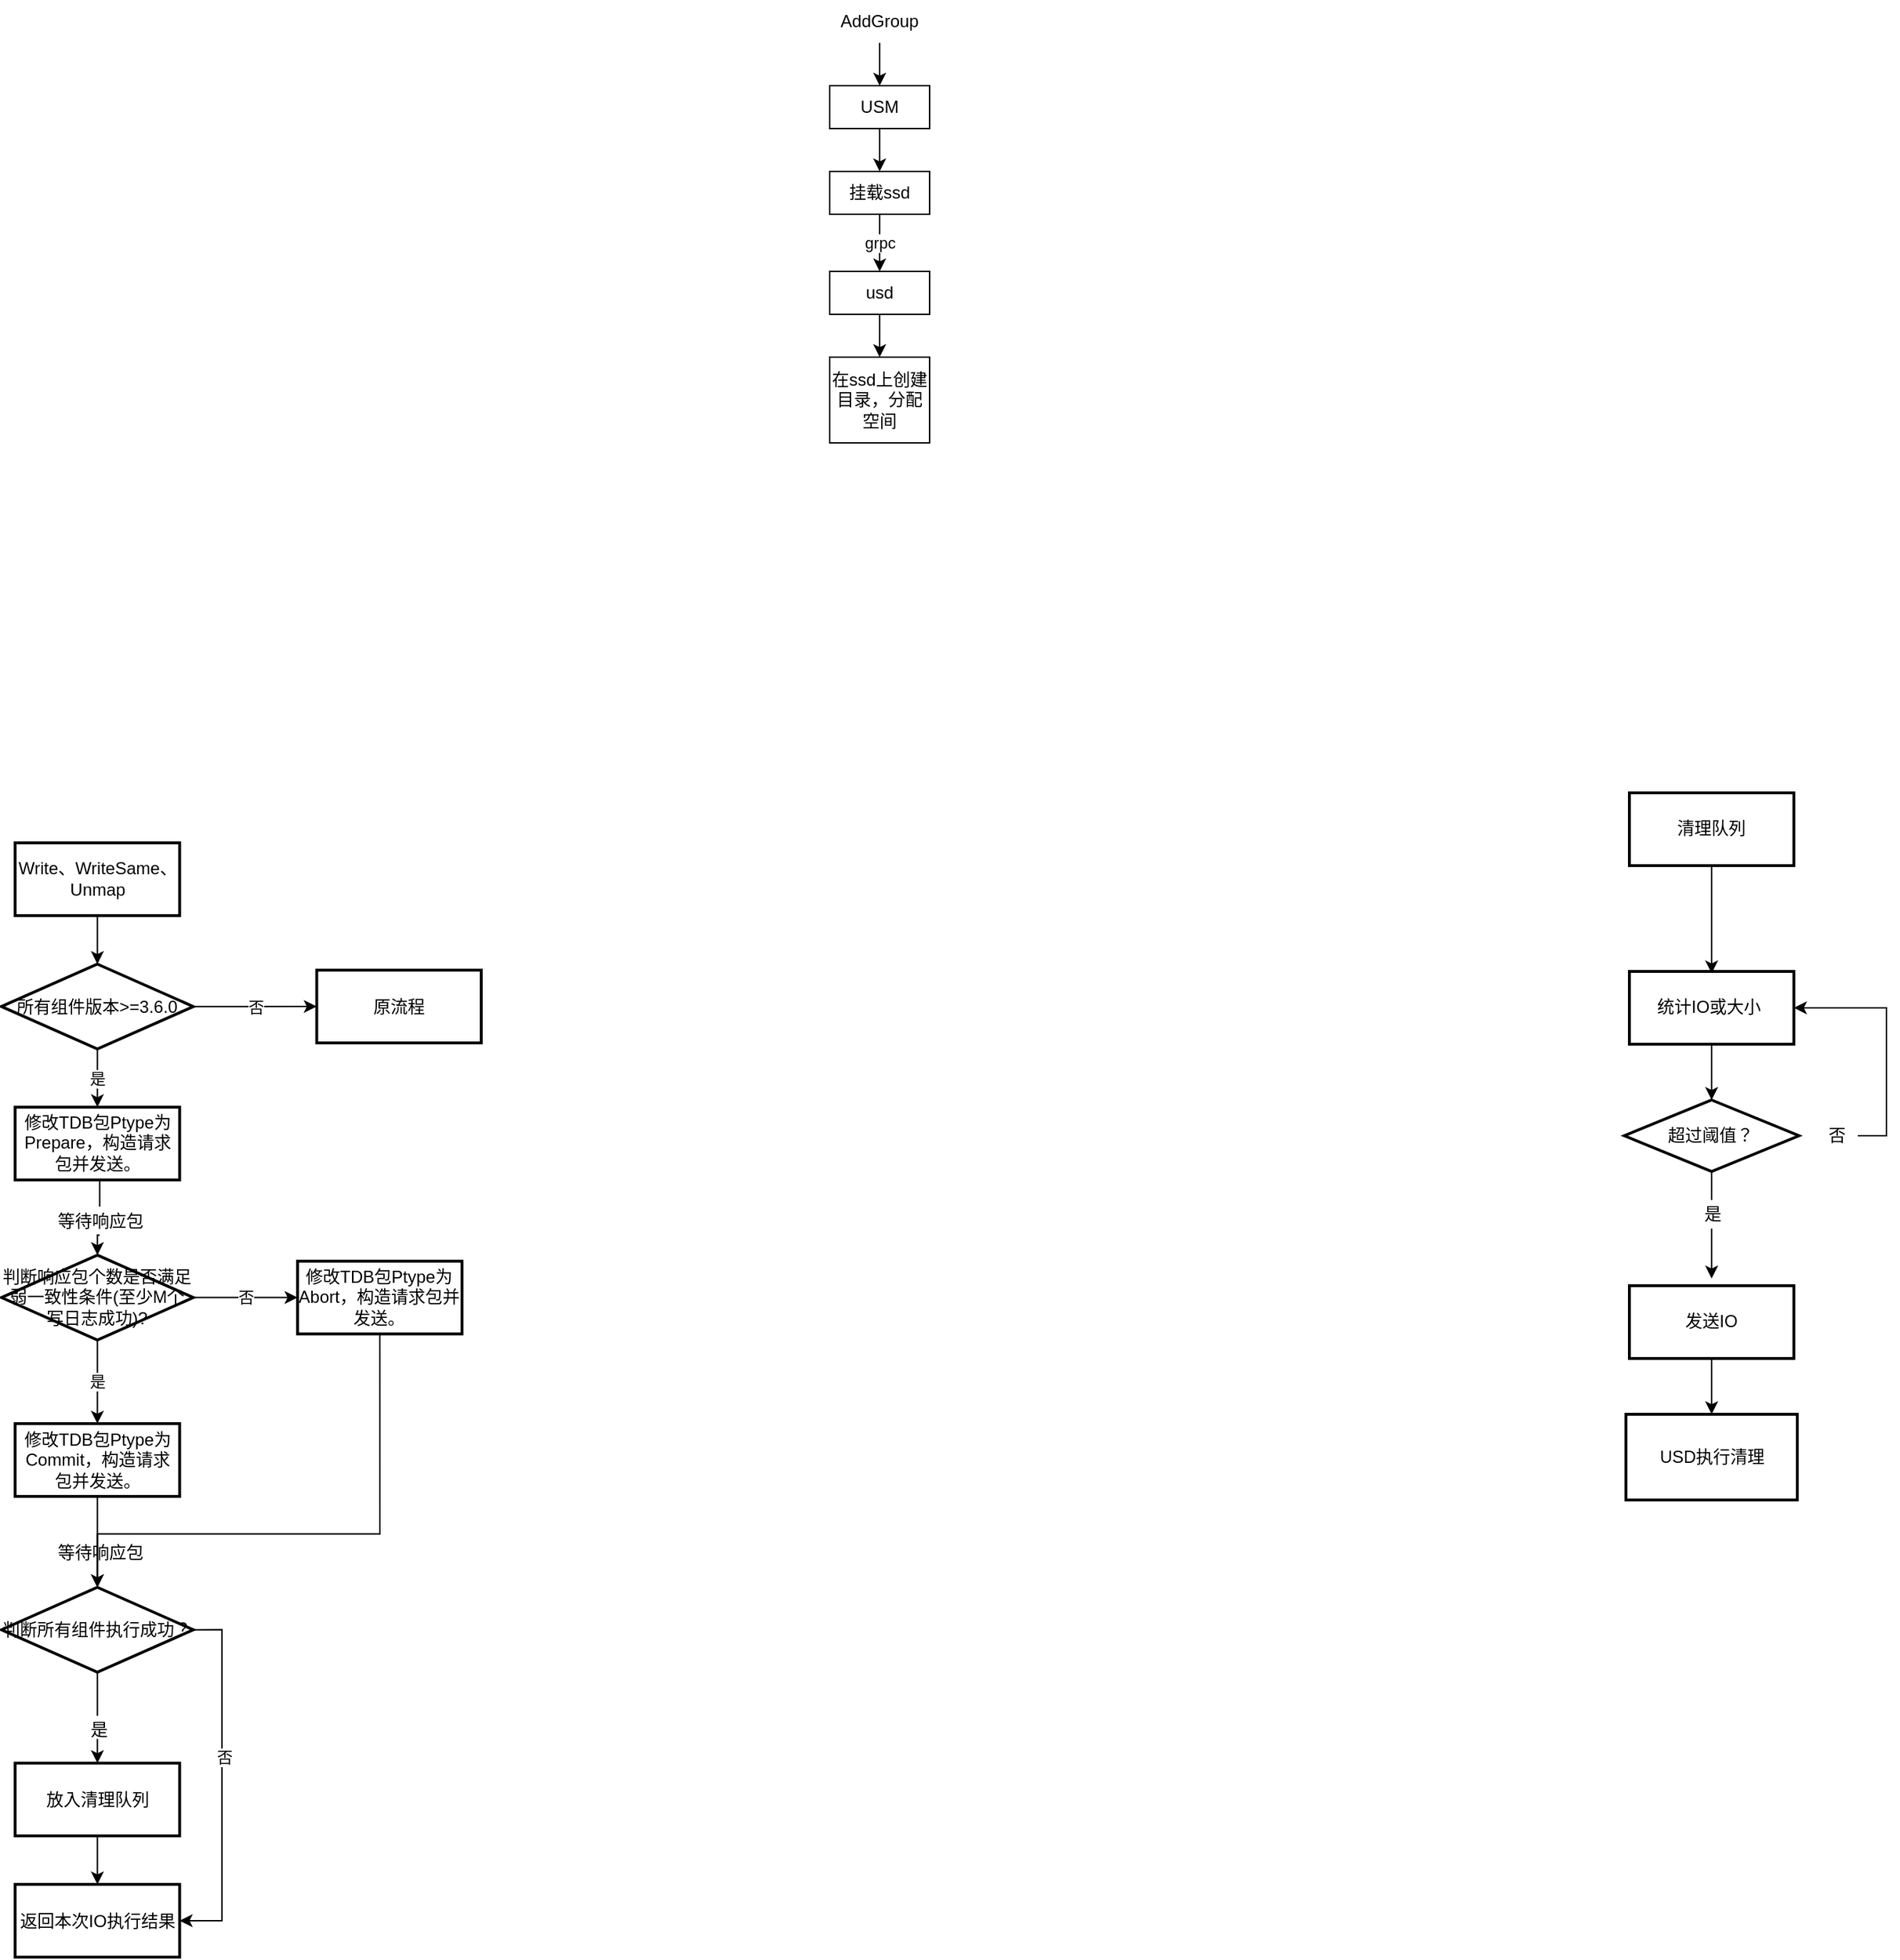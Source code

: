 <mxfile version="18.0.6" type="device"><diagram id="vLwabtiQfygSL8VdwDvr" name="第 1 页"><mxGraphModel dx="2249" dy="865" grid="1" gridSize="10" guides="1" tooltips="1" connect="1" arrows="1" fold="1" page="1" pageScale="1" pageWidth="827" pageHeight="1169" math="0" shadow="0"><root><mxCell id="0"/><mxCell id="1" parent="0"/><mxCell id="enV7iY-xmoyXP6LGAgn4-9" style="edgeStyle=orthogonalEdgeStyle;rounded=0;orthogonalLoop=1;jettySize=auto;html=1;exitX=0.5;exitY=1;exitDx=0;exitDy=0;" parent="1" source="enV7iY-xmoyXP6LGAgn4-1" target="enV7iY-xmoyXP6LGAgn4-5" edge="1"><mxGeometry relative="1" as="geometry"/></mxCell><mxCell id="enV7iY-xmoyXP6LGAgn4-1" value="USM" style="rounded=0;whiteSpace=wrap;html=1;" parent="1" vertex="1"><mxGeometry x="40" y="90" width="70" height="30" as="geometry"/></mxCell><mxCell id="enV7iY-xmoyXP6LGAgn4-4" style="edgeStyle=orthogonalEdgeStyle;rounded=0;orthogonalLoop=1;jettySize=auto;html=1;exitX=0.5;exitY=1;exitDx=0;exitDy=0;entryX=0.5;entryY=0;entryDx=0;entryDy=0;" parent="1" source="enV7iY-xmoyXP6LGAgn4-2" target="enV7iY-xmoyXP6LGAgn4-1" edge="1"><mxGeometry relative="1" as="geometry"/></mxCell><mxCell id="enV7iY-xmoyXP6LGAgn4-2" value="AddGroup" style="text;html=1;strokeColor=none;fillColor=none;align=center;verticalAlign=middle;whiteSpace=wrap;rounded=0;" parent="1" vertex="1"><mxGeometry x="45" y="30" width="60" height="30" as="geometry"/></mxCell><mxCell id="enV7iY-xmoyXP6LGAgn4-11" value="grpc" style="edgeStyle=orthogonalEdgeStyle;rounded=0;orthogonalLoop=1;jettySize=auto;html=1;exitX=0.5;exitY=1;exitDx=0;exitDy=0;entryX=0.5;entryY=0;entryDx=0;entryDy=0;" parent="1" source="enV7iY-xmoyXP6LGAgn4-5" target="enV7iY-xmoyXP6LGAgn4-10" edge="1"><mxGeometry relative="1" as="geometry"/></mxCell><mxCell id="enV7iY-xmoyXP6LGAgn4-5" value="挂载ssd" style="rounded=0;whiteSpace=wrap;html=1;" parent="1" vertex="1"><mxGeometry x="40" y="150" width="70" height="30" as="geometry"/></mxCell><mxCell id="enV7iY-xmoyXP6LGAgn4-13" style="edgeStyle=orthogonalEdgeStyle;rounded=0;orthogonalLoop=1;jettySize=auto;html=1;exitX=0.5;exitY=1;exitDx=0;exitDy=0;entryX=0.5;entryY=0;entryDx=0;entryDy=0;" parent="1" source="enV7iY-xmoyXP6LGAgn4-10" target="enV7iY-xmoyXP6LGAgn4-12" edge="1"><mxGeometry relative="1" as="geometry"/></mxCell><mxCell id="enV7iY-xmoyXP6LGAgn4-10" value="usd" style="rounded=0;whiteSpace=wrap;html=1;" parent="1" vertex="1"><mxGeometry x="40" y="220" width="70" height="30" as="geometry"/></mxCell><mxCell id="enV7iY-xmoyXP6LGAgn4-12" value="在ssd上创建目录，分配空间" style="rounded=0;whiteSpace=wrap;html=1;" parent="1" vertex="1"><mxGeometry x="40" y="280" width="70" height="60" as="geometry"/></mxCell><mxCell id="mZFd6O9Z_WeP-SeBFkrN-75" value="" style="edgeStyle=orthogonalEdgeStyle;rounded=0;orthogonalLoop=1;jettySize=auto;html=1;" parent="1" source="mZFd6O9Z_WeP-SeBFkrN-73" edge="1"><mxGeometry relative="1" as="geometry"><mxPoint x="657.6" y="711.388" as="targetPoint"/></mxGeometry></mxCell><mxCell id="mZFd6O9Z_WeP-SeBFkrN-73" value="清理队列" style="whiteSpace=wrap;html=1;strokeWidth=2;" parent="1" vertex="1"><mxGeometry x="600" y="585.0" width="115.2" height="50.925" as="geometry"/></mxCell><mxCell id="mZFd6O9Z_WeP-SeBFkrN-78" value="" style="edgeStyle=orthogonalEdgeStyle;rounded=0;orthogonalLoop=1;jettySize=auto;html=1;" parent="1" source="mZFd6O9Z_WeP-SeBFkrN-76" target="mZFd6O9Z_WeP-SeBFkrN-77" edge="1"><mxGeometry relative="1" as="geometry"/></mxCell><mxCell id="mZFd6O9Z_WeP-SeBFkrN-76" value="统计IO或大小&amp;nbsp;" style="whiteSpace=wrap;html=1;strokeWidth=2;" parent="1" vertex="1"><mxGeometry x="600" y="710.0" width="115.2" height="50.925" as="geometry"/></mxCell><mxCell id="mZFd6O9Z_WeP-SeBFkrN-82" value="" style="edgeStyle=orthogonalEdgeStyle;rounded=0;orthogonalLoop=1;jettySize=auto;html=1;startArrow=none;" parent="1" source="mZFd6O9Z_WeP-SeBFkrN-88" edge="1"><mxGeometry relative="1" as="geometry"><mxPoint x="657.6" y="925" as="targetPoint"/></mxGeometry></mxCell><mxCell id="mZFd6O9Z_WeP-SeBFkrN-84" style="edgeStyle=orthogonalEdgeStyle;rounded=0;orthogonalLoop=1;jettySize=auto;html=1;exitX=1;exitY=0.5;exitDx=0;exitDy=0;entryX=1;entryY=0.5;entryDx=0;entryDy=0;startArrow=none;" parent="1" source="mZFd6O9Z_WeP-SeBFkrN-85" target="mZFd6O9Z_WeP-SeBFkrN-76" edge="1"><mxGeometry relative="1" as="geometry"><Array as="points"/></mxGeometry></mxCell><mxCell id="mZFd6O9Z_WeP-SeBFkrN-77" value="超过阈值？" style="rhombus;whiteSpace=wrap;html=1;strokeWidth=2;" parent="1" vertex="1"><mxGeometry x="596.4" y="800" width="122.4" height="50" as="geometry"/></mxCell><mxCell id="mZFd6O9Z_WeP-SeBFkrN-92" value="" style="edgeStyle=orthogonalEdgeStyle;rounded=0;orthogonalLoop=1;jettySize=auto;html=1;" parent="1" source="mZFd6O9Z_WeP-SeBFkrN-83" target="mZFd6O9Z_WeP-SeBFkrN-91" edge="1"><mxGeometry relative="1" as="geometry"/></mxCell><mxCell id="mZFd6O9Z_WeP-SeBFkrN-83" value="发送IO" style="whiteSpace=wrap;html=1;strokeWidth=2;" parent="1" vertex="1"><mxGeometry x="600" y="930.0" width="115.2" height="50.925" as="geometry"/></mxCell><mxCell id="mZFd6O9Z_WeP-SeBFkrN-85" value="否" style="text;html=1;align=center;verticalAlign=middle;resizable=0;points=[];autosize=1;strokeColor=none;fillColor=none;" parent="1" vertex="1"><mxGeometry x="730" y="815" width="30" height="20" as="geometry"/></mxCell><mxCell id="mZFd6O9Z_WeP-SeBFkrN-88" value="是" style="text;html=1;align=center;verticalAlign=middle;resizable=0;points=[];autosize=1;strokeColor=none;fillColor=none;" parent="1" vertex="1"><mxGeometry x="642.6" y="870" width="30" height="20" as="geometry"/></mxCell><mxCell id="mZFd6O9Z_WeP-SeBFkrN-89" value="" style="edgeStyle=orthogonalEdgeStyle;rounded=0;orthogonalLoop=1;jettySize=auto;html=1;endArrow=none;" parent="1" source="mZFd6O9Z_WeP-SeBFkrN-77" target="mZFd6O9Z_WeP-SeBFkrN-88" edge="1"><mxGeometry relative="1" as="geometry"><mxPoint x="657.6" y="850" as="sourcePoint"/><mxPoint x="657.6" y="925" as="targetPoint"/></mxGeometry></mxCell><mxCell id="mZFd6O9Z_WeP-SeBFkrN-91" value="USD执行清理" style="whiteSpace=wrap;html=1;strokeWidth=2;" parent="1" vertex="1"><mxGeometry x="597.6" y="1019.998" width="120" height="60" as="geometry"/></mxCell><mxCell id="mZFd6O9Z_WeP-SeBFkrN-2" value="&lt;span style=&quot;&quot;&gt;所有组件版本&amp;gt;=3.6.0&lt;/span&gt;" style="strokeWidth=2;html=1;shape=mxgraph.flowchart.decision;whiteSpace=wrap;" parent="1" vertex="1"><mxGeometry x="-540" y="704.875" width="134.4" height="59.412" as="geometry"/></mxCell><mxCell id="mZFd6O9Z_WeP-SeBFkrN-12" style="edgeStyle=orthogonalEdgeStyle;rounded=0;orthogonalLoop=1;jettySize=auto;html=1;exitX=0.5;exitY=1;exitDx=0;exitDy=0;entryX=0.5;entryY=0;entryDx=0;entryDy=0;startArrow=none;" parent="1" source="mZFd6O9Z_WeP-SeBFkrN-14" edge="1"><mxGeometry relative="1" as="geometry"><mxPoint x="-472.8" y="908.575" as="targetPoint"/></mxGeometry></mxCell><mxCell id="mZFd6O9Z_WeP-SeBFkrN-3" value="修改TDB包Ptype为Prepare，构造请求包并发送。" style="whiteSpace=wrap;html=1;strokeWidth=2;" parent="1" vertex="1"><mxGeometry x="-530.4" y="805.027" width="115.2" height="50.925" as="geometry"/></mxCell><mxCell id="mZFd6O9Z_WeP-SeBFkrN-4" value="是" style="edgeStyle=orthogonalEdgeStyle;rounded=0;orthogonalLoop=1;jettySize=auto;html=1;" parent="1" source="mZFd6O9Z_WeP-SeBFkrN-2" target="mZFd6O9Z_WeP-SeBFkrN-3" edge="1"><mxGeometry relative="1" as="geometry"/></mxCell><mxCell id="mZFd6O9Z_WeP-SeBFkrN-5" value="原流程" style="whiteSpace=wrap;html=1;strokeWidth=2;" parent="1" vertex="1"><mxGeometry x="-319.2" y="709.119" width="115.2" height="50.925" as="geometry"/></mxCell><mxCell id="mZFd6O9Z_WeP-SeBFkrN-6" value="否" style="edgeStyle=orthogonalEdgeStyle;rounded=0;orthogonalLoop=1;jettySize=auto;html=1;" parent="1" source="mZFd6O9Z_WeP-SeBFkrN-2" target="mZFd6O9Z_WeP-SeBFkrN-5" edge="1"><mxGeometry relative="1" as="geometry"/></mxCell><mxCell id="mZFd6O9Z_WeP-SeBFkrN-8" style="edgeStyle=orthogonalEdgeStyle;rounded=0;orthogonalLoop=1;jettySize=auto;html=1;entryX=0.5;entryY=0;entryDx=0;entryDy=0;entryPerimeter=0;" parent="1" source="mZFd6O9Z_WeP-SeBFkrN-7" edge="1"><mxGeometry relative="1" as="geometry"><mxPoint x="-472.8" y="704.875" as="targetPoint"/></mxGeometry></mxCell><mxCell id="mZFd6O9Z_WeP-SeBFkrN-7" value="Write、WriteSame、Unmap" style="whiteSpace=wrap;html=1;strokeWidth=2;" parent="1" vertex="1"><mxGeometry x="-530.4" y="620" width="115.2" height="50.925" as="geometry"/></mxCell><mxCell id="mZFd6O9Z_WeP-SeBFkrN-14" value="等待响应包" style="text;html=1;align=center;verticalAlign=middle;resizable=0;points=[];autosize=1;strokeColor=none;fillColor=none;" parent="1" vertex="1"><mxGeometry x="-511.2" y="874.625" width="80" height="20" as="geometry"/></mxCell><mxCell id="mZFd6O9Z_WeP-SeBFkrN-15" value="" style="edgeStyle=orthogonalEdgeStyle;rounded=0;orthogonalLoop=1;jettySize=auto;html=1;exitX=0.5;exitY=1;exitDx=0;exitDy=0;entryX=0.5;entryY=0;entryDx=0;entryDy=0;endArrow=none;" parent="1" source="mZFd6O9Z_WeP-SeBFkrN-3" target="mZFd6O9Z_WeP-SeBFkrN-14" edge="1"><mxGeometry relative="1" as="geometry"><mxPoint x="-472.8" y="934.037" as="targetPoint"/><mxPoint x="-472.8" y="878.868" as="sourcePoint"/></mxGeometry></mxCell><mxCell id="CHTfmlXQ70iJP_GyIxTS-7" value="否" style="edgeStyle=orthogonalEdgeStyle;rounded=0;orthogonalLoop=1;jettySize=auto;html=1;exitX=1;exitY=0.5;exitDx=0;exitDy=0;exitPerimeter=0;entryX=0;entryY=0.5;entryDx=0;entryDy=0;" parent="1" source="mZFd6O9Z_WeP-SeBFkrN-16" target="mZFd6O9Z_WeP-SeBFkrN-26" edge="1"><mxGeometry relative="1" as="geometry"/></mxCell><mxCell id="mZFd6O9Z_WeP-SeBFkrN-16" value="判断响应包个数是否满足弱一致性条件(至少M个写日志成功)?" style="strokeWidth=2;html=1;shape=mxgraph.flowchart.decision;whiteSpace=wrap;" parent="1" vertex="1"><mxGeometry x="-540" y="908.575" width="134.4" height="59.412" as="geometry"/></mxCell><mxCell id="mZFd6O9Z_WeP-SeBFkrN-23" value="修改TDB包Ptype为Commit，构造请求包并发送。" style="whiteSpace=wrap;html=1;strokeWidth=2;" parent="1" vertex="1"><mxGeometry x="-530.4" y="1026.551" width="115.2" height="50.925" as="geometry"/></mxCell><mxCell id="mZFd6O9Z_WeP-SeBFkrN-24" value="是" style="edgeStyle=orthogonalEdgeStyle;rounded=0;orthogonalLoop=1;jettySize=auto;html=1;" parent="1" source="mZFd6O9Z_WeP-SeBFkrN-16" target="mZFd6O9Z_WeP-SeBFkrN-23" edge="1"><mxGeometry relative="1" as="geometry"/></mxCell><mxCell id="mZFd6O9Z_WeP-SeBFkrN-26" value="修改TDB包Ptype为Abort，构造请求包并发送。" style="whiteSpace=wrap;html=1;strokeWidth=2;" parent="1" vertex="1"><mxGeometry x="-332.64" y="912.818" width="115.2" height="50.925" as="geometry"/></mxCell><mxCell id="mZFd6O9Z_WeP-SeBFkrN-31" style="edgeStyle=orthogonalEdgeStyle;rounded=0;orthogonalLoop=1;jettySize=auto;html=1;exitX=0.5;exitY=1;exitDx=0;exitDy=0;exitPerimeter=0;startArrow=none;" parent="1" edge="1"><mxGeometry relative="1" as="geometry"><mxPoint x="-472.8" y="1264.2" as="targetPoint"/><mxPoint x="-472.8" y="1247.225" as="sourcePoint"/></mxGeometry></mxCell><mxCell id="mZFd6O9Z_WeP-SeBFkrN-27" value="判断所有组件执行成功？" style="strokeWidth=2;html=1;shape=mxgraph.flowchart.decision;whiteSpace=wrap;" parent="1" vertex="1"><mxGeometry x="-540" y="1141.132" width="134.4" height="59.412" as="geometry"/></mxCell><mxCell id="mZFd6O9Z_WeP-SeBFkrN-28" style="edgeStyle=orthogonalEdgeStyle;rounded=0;orthogonalLoop=1;jettySize=auto;html=1;exitX=0.5;exitY=1;exitDx=0;exitDy=0;entryX=0.5;entryY=0;entryDx=0;entryDy=0;entryPerimeter=0;" parent="1" source="mZFd6O9Z_WeP-SeBFkrN-23" target="mZFd6O9Z_WeP-SeBFkrN-27" edge="1"><mxGeometry relative="1" as="geometry"/></mxCell><mxCell id="mZFd6O9Z_WeP-SeBFkrN-29" style="edgeStyle=orthogonalEdgeStyle;rounded=0;orthogonalLoop=1;jettySize=auto;html=1;exitX=0.5;exitY=1;exitDx=0;exitDy=0;entryX=0.5;entryY=0;entryDx=0;entryDy=0;entryPerimeter=0;" parent="1" source="mZFd6O9Z_WeP-SeBFkrN-26" target="mZFd6O9Z_WeP-SeBFkrN-27" edge="1"><mxGeometry relative="1" as="geometry"><Array as="points"><mxPoint x="-275.04" y="1103.787"/><mxPoint x="-472.8" y="1103.787"/></Array></mxGeometry></mxCell><mxCell id="mZFd6O9Z_WeP-SeBFkrN-30" value="等待响应包" style="text;html=1;align=center;verticalAlign=middle;resizable=0;points=[];autosize=1;strokeColor=none;fillColor=none;" parent="1" vertex="1"><mxGeometry x="-511.2" y="1107.182" width="80" height="20" as="geometry"/></mxCell><mxCell id="mZFd6O9Z_WeP-SeBFkrN-32" value="放入清理队列" style="whiteSpace=wrap;html=1;strokeWidth=2;" parent="1" vertex="1"><mxGeometry x="-530.4" y="1264.2" width="115.2" height="50.925" as="geometry"/></mxCell><mxCell id="mZFd6O9Z_WeP-SeBFkrN-33" value="是" style="text;html=1;align=center;verticalAlign=middle;resizable=0;points=[];autosize=1;strokeColor=none;fillColor=none;" parent="1" vertex="1"><mxGeometry x="-487.2" y="1231.099" width="30" height="20" as="geometry"/></mxCell><mxCell id="mZFd6O9Z_WeP-SeBFkrN-34" value="" style="edgeStyle=orthogonalEdgeStyle;rounded=0;orthogonalLoop=1;jettySize=auto;html=1;exitX=0.5;exitY=1;exitDx=0;exitDy=0;exitPerimeter=0;endArrow=none;" parent="1" source="mZFd6O9Z_WeP-SeBFkrN-27" edge="1"><mxGeometry relative="1" as="geometry"><mxPoint x="-472.8" y="1231.099" as="targetPoint"/><mxPoint x="-472.8" y="1205.637" as="sourcePoint"/></mxGeometry></mxCell><mxCell id="mZFd6O9Z_WeP-SeBFkrN-35" value="返回本次IO执行结果" style="whiteSpace=wrap;html=1;strokeWidth=2;" parent="1" vertex="1"><mxGeometry x="-530.4" y="1349.075" width="115.2" height="50.925" as="geometry"/></mxCell><mxCell id="mZFd6O9Z_WeP-SeBFkrN-39" style="edgeStyle=orthogonalEdgeStyle;rounded=0;orthogonalLoop=1;jettySize=auto;html=1;exitX=1;exitY=0.5;exitDx=0;exitDy=0;exitPerimeter=0;entryX=1;entryY=0.5;entryDx=0;entryDy=0;" parent="1" source="mZFd6O9Z_WeP-SeBFkrN-27" target="mZFd6O9Z_WeP-SeBFkrN-35" edge="1"><mxGeometry relative="1" as="geometry"/></mxCell><mxCell id="CHTfmlXQ70iJP_GyIxTS-8" value="否" style="edgeLabel;html=1;align=center;verticalAlign=middle;resizable=0;points=[];" parent="mZFd6O9Z_WeP-SeBFkrN-39" vertex="1" connectable="0"><mxGeometry x="-0.138" y="1" relative="1" as="geometry"><mxPoint as="offset"/></mxGeometry></mxCell><mxCell id="mZFd6O9Z_WeP-SeBFkrN-38" style="edgeStyle=orthogonalEdgeStyle;rounded=0;orthogonalLoop=1;jettySize=auto;html=1;exitX=0.5;exitY=1;exitDx=0;exitDy=0;entryX=0.5;entryY=0;entryDx=0;entryDy=0;" parent="1" source="mZFd6O9Z_WeP-SeBFkrN-32" target="mZFd6O9Z_WeP-SeBFkrN-35" edge="1"><mxGeometry relative="1" as="geometry"/></mxCell></root></mxGraphModel></diagram></mxfile>